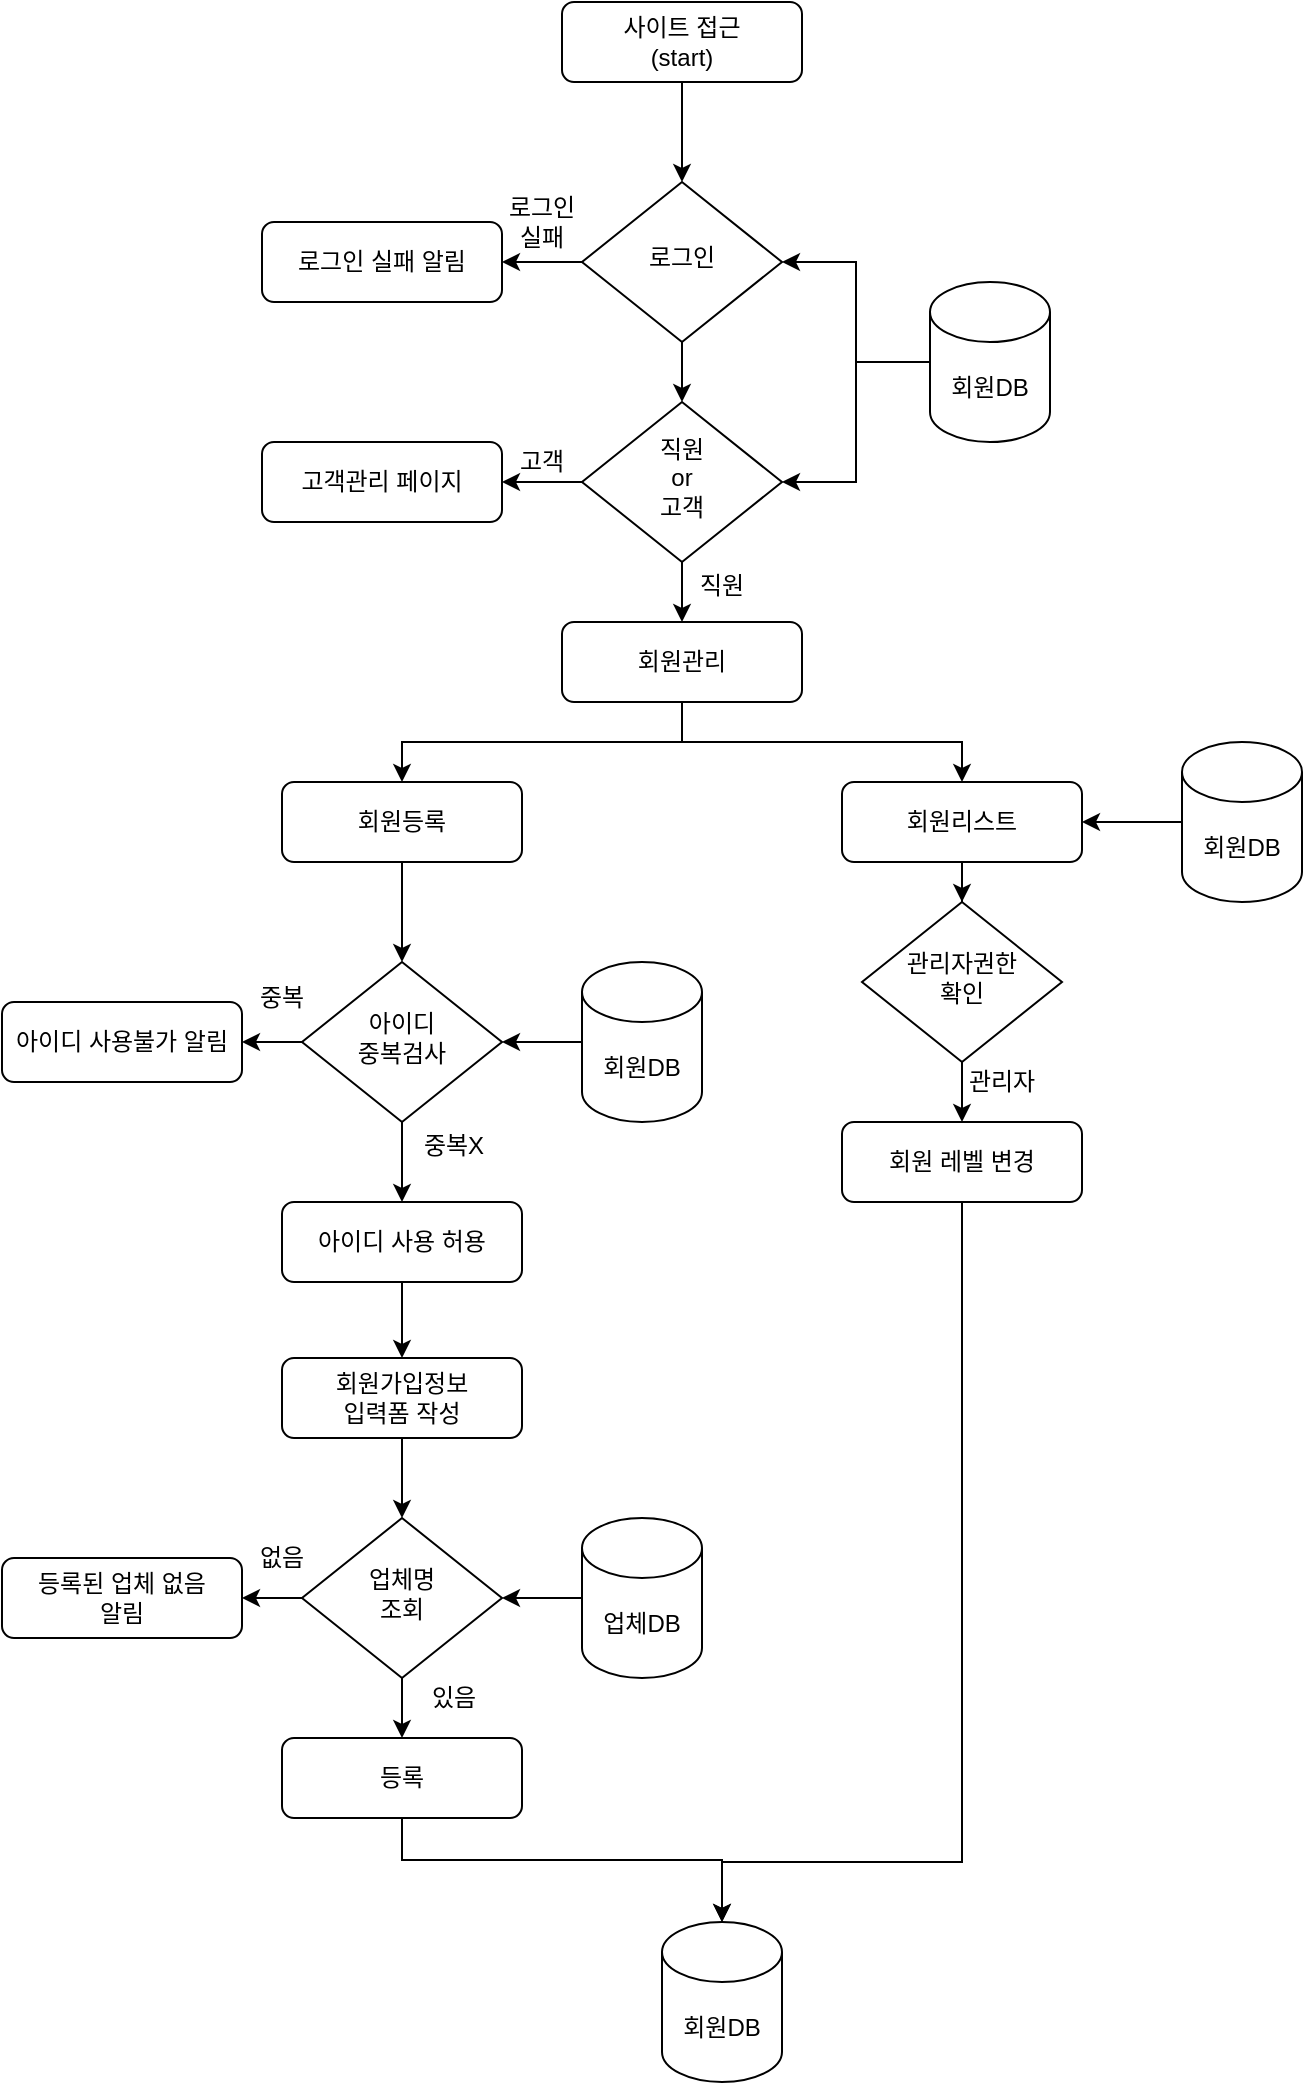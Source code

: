 <mxfile version="13.8.3" type="device"><diagram id="8a-N_kfP6jBzfgmrLRHO" name="Page-1"><mxGraphModel dx="1182" dy="707" grid="1" gridSize="10" guides="1" tooltips="1" connect="1" arrows="1" fold="1" page="1" pageScale="1" pageWidth="827" pageHeight="1169" math="0" shadow="0"><root><mxCell id="0"/><mxCell id="1" parent="0"/><mxCell id="yWtiGfQ6Z1LSrh4XTQnj-98" style="edgeStyle=orthogonalEdgeStyle;rounded=0;orthogonalLoop=1;jettySize=auto;html=1;exitX=0.5;exitY=1;exitDx=0;exitDy=0;entryX=0.5;entryY=0;entryDx=0;entryDy=0;" edge="1" parent="1" source="yWtiGfQ6Z1LSrh4XTQnj-99" target="yWtiGfQ6Z1LSrh4XTQnj-102"><mxGeometry relative="1" as="geometry"/></mxCell><mxCell id="yWtiGfQ6Z1LSrh4XTQnj-99" value="사이트 접근&lt;br&gt;(start)" style="rounded=1;whiteSpace=wrap;html=1;fontSize=12;glass=0;strokeWidth=1;shadow=0;" vertex="1" parent="1"><mxGeometry x="310" y="20" width="120" height="40" as="geometry"/></mxCell><mxCell id="yWtiGfQ6Z1LSrh4XTQnj-100" style="edgeStyle=orthogonalEdgeStyle;rounded=0;orthogonalLoop=1;jettySize=auto;html=1;exitX=0;exitY=0.5;exitDx=0;exitDy=0;entryX=1;entryY=0.5;entryDx=0;entryDy=0;" edge="1" parent="1" source="yWtiGfQ6Z1LSrh4XTQnj-102" target="yWtiGfQ6Z1LSrh4XTQnj-104"><mxGeometry relative="1" as="geometry"/></mxCell><mxCell id="yWtiGfQ6Z1LSrh4XTQnj-101" style="edgeStyle=orthogonalEdgeStyle;rounded=0;orthogonalLoop=1;jettySize=auto;html=1;exitX=0.5;exitY=1;exitDx=0;exitDy=0;entryX=0.5;entryY=0;entryDx=0;entryDy=0;" edge="1" parent="1" source="yWtiGfQ6Z1LSrh4XTQnj-102" target="yWtiGfQ6Z1LSrh4XTQnj-109"><mxGeometry relative="1" as="geometry"/></mxCell><mxCell id="yWtiGfQ6Z1LSrh4XTQnj-102" value="로그인" style="rhombus;whiteSpace=wrap;html=1;shadow=0;fontFamily=Helvetica;fontSize=12;align=center;strokeWidth=1;spacing=6;spacingTop=-4;" vertex="1" parent="1"><mxGeometry x="320" y="110" width="100" height="80" as="geometry"/></mxCell><mxCell id="yWtiGfQ6Z1LSrh4XTQnj-103" value="로그인실패" style="text;html=1;strokeColor=none;fillColor=none;align=center;verticalAlign=middle;whiteSpace=wrap;rounded=0;" vertex="1" parent="1"><mxGeometry x="280" y="120" width="40" height="20" as="geometry"/></mxCell><mxCell id="yWtiGfQ6Z1LSrh4XTQnj-104" value="로그인 실패 알림" style="rounded=1;whiteSpace=wrap;html=1;fontSize=12;glass=0;strokeWidth=1;shadow=0;" vertex="1" parent="1"><mxGeometry x="160" y="130" width="120" height="40" as="geometry"/></mxCell><mxCell id="yWtiGfQ6Z1LSrh4XTQnj-105" style="edgeStyle=orthogonalEdgeStyle;rounded=0;orthogonalLoop=1;jettySize=auto;html=1;exitX=0;exitY=0.5;exitDx=0;exitDy=0;exitPerimeter=0;entryX=1;entryY=0.5;entryDx=0;entryDy=0;" edge="1" parent="1" source="yWtiGfQ6Z1LSrh4XTQnj-107" target="yWtiGfQ6Z1LSrh4XTQnj-102"><mxGeometry relative="1" as="geometry"/></mxCell><mxCell id="yWtiGfQ6Z1LSrh4XTQnj-106" style="edgeStyle=orthogonalEdgeStyle;rounded=0;orthogonalLoop=1;jettySize=auto;html=1;exitX=0;exitY=0.5;exitDx=0;exitDy=0;exitPerimeter=0;entryX=1;entryY=0.5;entryDx=0;entryDy=0;" edge="1" parent="1" source="yWtiGfQ6Z1LSrh4XTQnj-107" target="yWtiGfQ6Z1LSrh4XTQnj-109"><mxGeometry relative="1" as="geometry"/></mxCell><mxCell id="yWtiGfQ6Z1LSrh4XTQnj-107" value="회원DB" style="shape=cylinder3;whiteSpace=wrap;html=1;boundedLbl=1;backgroundOutline=1;size=15;" vertex="1" parent="1"><mxGeometry x="494" y="160" width="60" height="80" as="geometry"/></mxCell><mxCell id="yWtiGfQ6Z1LSrh4XTQnj-108" style="edgeStyle=orthogonalEdgeStyle;rounded=0;orthogonalLoop=1;jettySize=auto;html=1;exitX=0.5;exitY=1;exitDx=0;exitDy=0;" edge="1" parent="1" source="yWtiGfQ6Z1LSrh4XTQnj-109" target="yWtiGfQ6Z1LSrh4XTQnj-113"><mxGeometry relative="1" as="geometry"><mxPoint x="370" y="330" as="targetPoint"/></mxGeometry></mxCell><mxCell id="yWtiGfQ6Z1LSrh4XTQnj-154" style="edgeStyle=orthogonalEdgeStyle;rounded=0;orthogonalLoop=1;jettySize=auto;html=1;exitX=0;exitY=0.5;exitDx=0;exitDy=0;" edge="1" parent="1" source="yWtiGfQ6Z1LSrh4XTQnj-109" target="yWtiGfQ6Z1LSrh4XTQnj-155"><mxGeometry relative="1" as="geometry"><mxPoint x="300" y="260" as="targetPoint"/></mxGeometry></mxCell><mxCell id="yWtiGfQ6Z1LSrh4XTQnj-109" value="직원&lt;br&gt;or&lt;br&gt;고객" style="rhombus;whiteSpace=wrap;html=1;shadow=0;fontFamily=Helvetica;fontSize=12;align=center;strokeWidth=1;spacing=6;spacingTop=-4;" vertex="1" parent="1"><mxGeometry x="320" y="220" width="100" height="80" as="geometry"/></mxCell><mxCell id="yWtiGfQ6Z1LSrh4XTQnj-110" value="직원" style="text;html=1;strokeColor=none;fillColor=none;align=center;verticalAlign=middle;whiteSpace=wrap;rounded=0;" vertex="1" parent="1"><mxGeometry x="370" y="302" width="40" height="20" as="geometry"/></mxCell><mxCell id="yWtiGfQ6Z1LSrh4XTQnj-117" style="edgeStyle=orthogonalEdgeStyle;rounded=0;orthogonalLoop=1;jettySize=auto;html=1;exitX=0.5;exitY=1;exitDx=0;exitDy=0;entryX=0.5;entryY=0;entryDx=0;entryDy=0;" edge="1" parent="1" source="yWtiGfQ6Z1LSrh4XTQnj-113" target="yWtiGfQ6Z1LSrh4XTQnj-115"><mxGeometry relative="1" as="geometry"/></mxCell><mxCell id="yWtiGfQ6Z1LSrh4XTQnj-118" style="edgeStyle=orthogonalEdgeStyle;rounded=0;orthogonalLoop=1;jettySize=auto;html=1;exitX=0.5;exitY=1;exitDx=0;exitDy=0;entryX=0.5;entryY=0;entryDx=0;entryDy=0;" edge="1" parent="1" source="yWtiGfQ6Z1LSrh4XTQnj-113" target="yWtiGfQ6Z1LSrh4XTQnj-116"><mxGeometry relative="1" as="geometry"/></mxCell><mxCell id="yWtiGfQ6Z1LSrh4XTQnj-113" value="회원관리" style="rounded=1;whiteSpace=wrap;html=1;fontSize=12;glass=0;strokeWidth=1;shadow=0;" vertex="1" parent="1"><mxGeometry x="310" y="330" width="120" height="40" as="geometry"/></mxCell><mxCell id="yWtiGfQ6Z1LSrh4XTQnj-127" style="edgeStyle=orthogonalEdgeStyle;rounded=0;orthogonalLoop=1;jettySize=auto;html=1;exitX=0.5;exitY=1;exitDx=0;exitDy=0;entryX=0.5;entryY=0;entryDx=0;entryDy=0;" edge="1" parent="1" source="yWtiGfQ6Z1LSrh4XTQnj-115" target="yWtiGfQ6Z1LSrh4XTQnj-135"><mxGeometry relative="1" as="geometry"><mxPoint x="280" y="490" as="targetPoint"/></mxGeometry></mxCell><mxCell id="yWtiGfQ6Z1LSrh4XTQnj-115" value="회원등록" style="rounded=1;whiteSpace=wrap;html=1;fontSize=12;glass=0;strokeWidth=1;shadow=0;" vertex="1" parent="1"><mxGeometry x="170" y="410" width="120" height="40" as="geometry"/></mxCell><mxCell id="yWtiGfQ6Z1LSrh4XTQnj-122" style="edgeStyle=orthogonalEdgeStyle;rounded=0;orthogonalLoop=1;jettySize=auto;html=1;exitX=0.5;exitY=1;exitDx=0;exitDy=0;" edge="1" parent="1" source="yWtiGfQ6Z1LSrh4XTQnj-116" target="yWtiGfQ6Z1LSrh4XTQnj-121"><mxGeometry relative="1" as="geometry"/></mxCell><mxCell id="yWtiGfQ6Z1LSrh4XTQnj-116" value="회원리스트" style="rounded=1;whiteSpace=wrap;html=1;fontSize=12;glass=0;strokeWidth=1;shadow=0;" vertex="1" parent="1"><mxGeometry x="450" y="410" width="120" height="40" as="geometry"/></mxCell><mxCell id="yWtiGfQ6Z1LSrh4XTQnj-120" style="edgeStyle=orthogonalEdgeStyle;rounded=0;orthogonalLoop=1;jettySize=auto;html=1;exitX=0;exitY=0.5;exitDx=0;exitDy=0;exitPerimeter=0;entryX=1;entryY=0.5;entryDx=0;entryDy=0;" edge="1" parent="1" source="yWtiGfQ6Z1LSrh4XTQnj-119" target="yWtiGfQ6Z1LSrh4XTQnj-116"><mxGeometry relative="1" as="geometry"/></mxCell><mxCell id="yWtiGfQ6Z1LSrh4XTQnj-119" value="회원DB" style="shape=cylinder3;whiteSpace=wrap;html=1;boundedLbl=1;backgroundOutline=1;size=15;" vertex="1" parent="1"><mxGeometry x="620" y="390" width="60" height="80" as="geometry"/></mxCell><mxCell id="yWtiGfQ6Z1LSrh4XTQnj-124" style="edgeStyle=orthogonalEdgeStyle;rounded=0;orthogonalLoop=1;jettySize=auto;html=1;exitX=0.5;exitY=1;exitDx=0;exitDy=0;" edge="1" parent="1" source="yWtiGfQ6Z1LSrh4XTQnj-121" target="yWtiGfQ6Z1LSrh4XTQnj-123"><mxGeometry relative="1" as="geometry"/></mxCell><mxCell id="yWtiGfQ6Z1LSrh4XTQnj-121" value="관리자권한&lt;br&gt;확인" style="rhombus;whiteSpace=wrap;html=1;shadow=0;fontFamily=Helvetica;fontSize=12;align=center;strokeWidth=1;spacing=6;spacingTop=-4;" vertex="1" parent="1"><mxGeometry x="460" y="470" width="100" height="80" as="geometry"/></mxCell><mxCell id="yWtiGfQ6Z1LSrh4XTQnj-153" style="edgeStyle=orthogonalEdgeStyle;rounded=0;orthogonalLoop=1;jettySize=auto;html=1;exitX=0.5;exitY=1;exitDx=0;exitDy=0;entryX=0.5;entryY=0;entryDx=0;entryDy=0;entryPerimeter=0;" edge="1" parent="1" source="yWtiGfQ6Z1LSrh4XTQnj-123" target="yWtiGfQ6Z1LSrh4XTQnj-149"><mxGeometry relative="1" as="geometry"><Array as="points"><mxPoint x="510" y="950"/><mxPoint x="390" y="950"/></Array></mxGeometry></mxCell><mxCell id="yWtiGfQ6Z1LSrh4XTQnj-123" value="회원 레벨 변경" style="rounded=1;whiteSpace=wrap;html=1;fontSize=12;glass=0;strokeWidth=1;shadow=0;" vertex="1" parent="1"><mxGeometry x="450" y="580" width="120" height="40" as="geometry"/></mxCell><mxCell id="yWtiGfQ6Z1LSrh4XTQnj-125" value="관리자" style="text;html=1;strokeColor=none;fillColor=none;align=center;verticalAlign=middle;whiteSpace=wrap;rounded=0;" vertex="1" parent="1"><mxGeometry x="510" y="550" width="40" height="20" as="geometry"/></mxCell><mxCell id="yWtiGfQ6Z1LSrh4XTQnj-128" value="아이디 사용불가 알림" style="rounded=1;whiteSpace=wrap;html=1;fontSize=12;glass=0;strokeWidth=1;shadow=0;" vertex="1" parent="1"><mxGeometry x="30" y="520" width="120" height="40" as="geometry"/></mxCell><mxCell id="yWtiGfQ6Z1LSrh4XTQnj-129" style="edgeStyle=orthogonalEdgeStyle;rounded=0;orthogonalLoop=1;jettySize=auto;html=1;exitX=0.5;exitY=1;exitDx=0;exitDy=0;entryX=0.5;entryY=0;entryDx=0;entryDy=0;" edge="1" parent="1" source="yWtiGfQ6Z1LSrh4XTQnj-130" target="yWtiGfQ6Z1LSrh4XTQnj-132"><mxGeometry relative="1" as="geometry"/></mxCell><mxCell id="yWtiGfQ6Z1LSrh4XTQnj-130" value="아이디 사용 허용" style="rounded=1;whiteSpace=wrap;html=1;fontSize=12;glass=0;strokeWidth=1;shadow=0;" vertex="1" parent="1"><mxGeometry x="170" y="620" width="120" height="40" as="geometry"/></mxCell><mxCell id="yWtiGfQ6Z1LSrh4XTQnj-131" style="edgeStyle=orthogonalEdgeStyle;rounded=0;orthogonalLoop=1;jettySize=auto;html=1;exitX=0.5;exitY=1;exitDx=0;exitDy=0;" edge="1" parent="1" source="yWtiGfQ6Z1LSrh4XTQnj-132"><mxGeometry relative="1" as="geometry"><mxPoint x="230" y="778" as="targetPoint"/></mxGeometry></mxCell><mxCell id="yWtiGfQ6Z1LSrh4XTQnj-132" value="회원가입정보&lt;br&gt;입력폼 작성" style="rounded=1;whiteSpace=wrap;html=1;fontSize=12;glass=0;strokeWidth=1;shadow=0;" vertex="1" parent="1"><mxGeometry x="170" y="698" width="120" height="40" as="geometry"/></mxCell><mxCell id="yWtiGfQ6Z1LSrh4XTQnj-133" style="edgeStyle=orthogonalEdgeStyle;rounded=0;orthogonalLoop=1;jettySize=auto;html=1;exitX=0;exitY=0.5;exitDx=0;exitDy=0;" edge="1" parent="1" source="yWtiGfQ6Z1LSrh4XTQnj-135" target="yWtiGfQ6Z1LSrh4XTQnj-128"><mxGeometry relative="1" as="geometry"/></mxCell><mxCell id="yWtiGfQ6Z1LSrh4XTQnj-134" style="edgeStyle=orthogonalEdgeStyle;rounded=0;orthogonalLoop=1;jettySize=auto;html=1;exitX=0.5;exitY=1;exitDx=0;exitDy=0;entryX=0.5;entryY=0;entryDx=0;entryDy=0;" edge="1" parent="1" source="yWtiGfQ6Z1LSrh4XTQnj-135" target="yWtiGfQ6Z1LSrh4XTQnj-130"><mxGeometry relative="1" as="geometry"/></mxCell><mxCell id="yWtiGfQ6Z1LSrh4XTQnj-135" value="아이디&lt;br&gt;중복검사" style="rhombus;whiteSpace=wrap;html=1;shadow=0;fontFamily=Helvetica;fontSize=12;align=center;strokeWidth=1;spacing=6;spacingTop=-4;" vertex="1" parent="1"><mxGeometry x="180" y="500" width="100" height="80" as="geometry"/></mxCell><mxCell id="yWtiGfQ6Z1LSrh4XTQnj-136" style="edgeStyle=orthogonalEdgeStyle;rounded=0;orthogonalLoop=1;jettySize=auto;html=1;exitX=0;exitY=0.5;exitDx=0;exitDy=0;entryX=1;entryY=0.5;entryDx=0;entryDy=0;" edge="1" parent="1" source="yWtiGfQ6Z1LSrh4XTQnj-138" target="yWtiGfQ6Z1LSrh4XTQnj-145"><mxGeometry relative="1" as="geometry"/></mxCell><mxCell id="yWtiGfQ6Z1LSrh4XTQnj-137" style="edgeStyle=orthogonalEdgeStyle;rounded=0;orthogonalLoop=1;jettySize=auto;html=1;exitX=0.5;exitY=1;exitDx=0;exitDy=0;entryX=0.5;entryY=0;entryDx=0;entryDy=0;" edge="1" parent="1" source="yWtiGfQ6Z1LSrh4XTQnj-138" target="yWtiGfQ6Z1LSrh4XTQnj-146"><mxGeometry relative="1" as="geometry"/></mxCell><mxCell id="yWtiGfQ6Z1LSrh4XTQnj-138" value="업체명&lt;br&gt;조회" style="rhombus;whiteSpace=wrap;html=1;shadow=0;fontFamily=Helvetica;fontSize=12;align=center;strokeWidth=1;spacing=6;spacingTop=-4;" vertex="1" parent="1"><mxGeometry x="180" y="778" width="100" height="80" as="geometry"/></mxCell><mxCell id="yWtiGfQ6Z1LSrh4XTQnj-139" style="edgeStyle=orthogonalEdgeStyle;rounded=0;orthogonalLoop=1;jettySize=auto;html=1;exitX=0;exitY=0.5;exitDx=0;exitDy=0;exitPerimeter=0;entryX=1;entryY=0.5;entryDx=0;entryDy=0;" edge="1" parent="1" source="yWtiGfQ6Z1LSrh4XTQnj-140" target="yWtiGfQ6Z1LSrh4XTQnj-135"><mxGeometry relative="1" as="geometry"/></mxCell><mxCell id="yWtiGfQ6Z1LSrh4XTQnj-140" value="회원DB" style="shape=cylinder3;whiteSpace=wrap;html=1;boundedLbl=1;backgroundOutline=1;size=15;" vertex="1" parent="1"><mxGeometry x="320" y="500" width="60" height="80" as="geometry"/></mxCell><mxCell id="yWtiGfQ6Z1LSrh4XTQnj-141" value="중복" style="text;html=1;strokeColor=none;fillColor=none;align=center;verticalAlign=middle;whiteSpace=wrap;rounded=0;" vertex="1" parent="1"><mxGeometry x="150" y="508" width="40" height="20" as="geometry"/></mxCell><mxCell id="yWtiGfQ6Z1LSrh4XTQnj-142" value="중복X" style="text;html=1;strokeColor=none;fillColor=none;align=center;verticalAlign=middle;whiteSpace=wrap;rounded=0;" vertex="1" parent="1"><mxGeometry x="236" y="582" width="40" height="20" as="geometry"/></mxCell><mxCell id="yWtiGfQ6Z1LSrh4XTQnj-143" style="edgeStyle=orthogonalEdgeStyle;rounded=0;orthogonalLoop=1;jettySize=auto;html=1;exitX=0;exitY=0.5;exitDx=0;exitDy=0;exitPerimeter=0;entryX=1;entryY=0.5;entryDx=0;entryDy=0;" edge="1" parent="1" source="yWtiGfQ6Z1LSrh4XTQnj-144" target="yWtiGfQ6Z1LSrh4XTQnj-138"><mxGeometry relative="1" as="geometry"/></mxCell><mxCell id="yWtiGfQ6Z1LSrh4XTQnj-144" value="업체DB" style="shape=cylinder3;whiteSpace=wrap;html=1;boundedLbl=1;backgroundOutline=1;size=15;" vertex="1" parent="1"><mxGeometry x="320" y="778" width="60" height="80" as="geometry"/></mxCell><mxCell id="yWtiGfQ6Z1LSrh4XTQnj-145" value="등록된 업체 없음&lt;br&gt;알림" style="rounded=1;whiteSpace=wrap;html=1;fontSize=12;glass=0;strokeWidth=1;shadow=0;" vertex="1" parent="1"><mxGeometry x="30" y="798" width="120" height="40" as="geometry"/></mxCell><mxCell id="yWtiGfQ6Z1LSrh4XTQnj-150" style="edgeStyle=orthogonalEdgeStyle;rounded=0;orthogonalLoop=1;jettySize=auto;html=1;exitX=0.5;exitY=1;exitDx=0;exitDy=0;" edge="1" parent="1" source="yWtiGfQ6Z1LSrh4XTQnj-146" target="yWtiGfQ6Z1LSrh4XTQnj-149"><mxGeometry relative="1" as="geometry"><Array as="points"><mxPoint x="230" y="949"/><mxPoint x="390" y="949"/></Array></mxGeometry></mxCell><mxCell id="yWtiGfQ6Z1LSrh4XTQnj-146" value="등록" style="rounded=1;whiteSpace=wrap;html=1;fontSize=12;glass=0;strokeWidth=1;shadow=0;" vertex="1" parent="1"><mxGeometry x="170" y="888" width="120" height="40" as="geometry"/></mxCell><mxCell id="yWtiGfQ6Z1LSrh4XTQnj-147" value="있음" style="text;html=1;strokeColor=none;fillColor=none;align=center;verticalAlign=middle;whiteSpace=wrap;rounded=0;" vertex="1" parent="1"><mxGeometry x="236" y="858" width="40" height="20" as="geometry"/></mxCell><mxCell id="yWtiGfQ6Z1LSrh4XTQnj-148" value="없음" style="text;html=1;strokeColor=none;fillColor=none;align=center;verticalAlign=middle;whiteSpace=wrap;rounded=0;" vertex="1" parent="1"><mxGeometry x="150" y="788" width="40" height="20" as="geometry"/></mxCell><mxCell id="yWtiGfQ6Z1LSrh4XTQnj-149" value="회원DB" style="shape=cylinder3;whiteSpace=wrap;html=1;boundedLbl=1;backgroundOutline=1;size=15;" vertex="1" parent="1"><mxGeometry x="360" y="980" width="60" height="80" as="geometry"/></mxCell><mxCell id="yWtiGfQ6Z1LSrh4XTQnj-155" value="고객관리 페이지" style="rounded=1;whiteSpace=wrap;html=1;fontSize=12;glass=0;strokeWidth=1;shadow=0;" vertex="1" parent="1"><mxGeometry x="160" y="240" width="120" height="40" as="geometry"/></mxCell><mxCell id="yWtiGfQ6Z1LSrh4XTQnj-156" value="고객" style="text;html=1;strokeColor=none;fillColor=none;align=center;verticalAlign=middle;whiteSpace=wrap;rounded=0;" vertex="1" parent="1"><mxGeometry x="280" y="240" width="40" height="20" as="geometry"/></mxCell></root></mxGraphModel></diagram></mxfile>